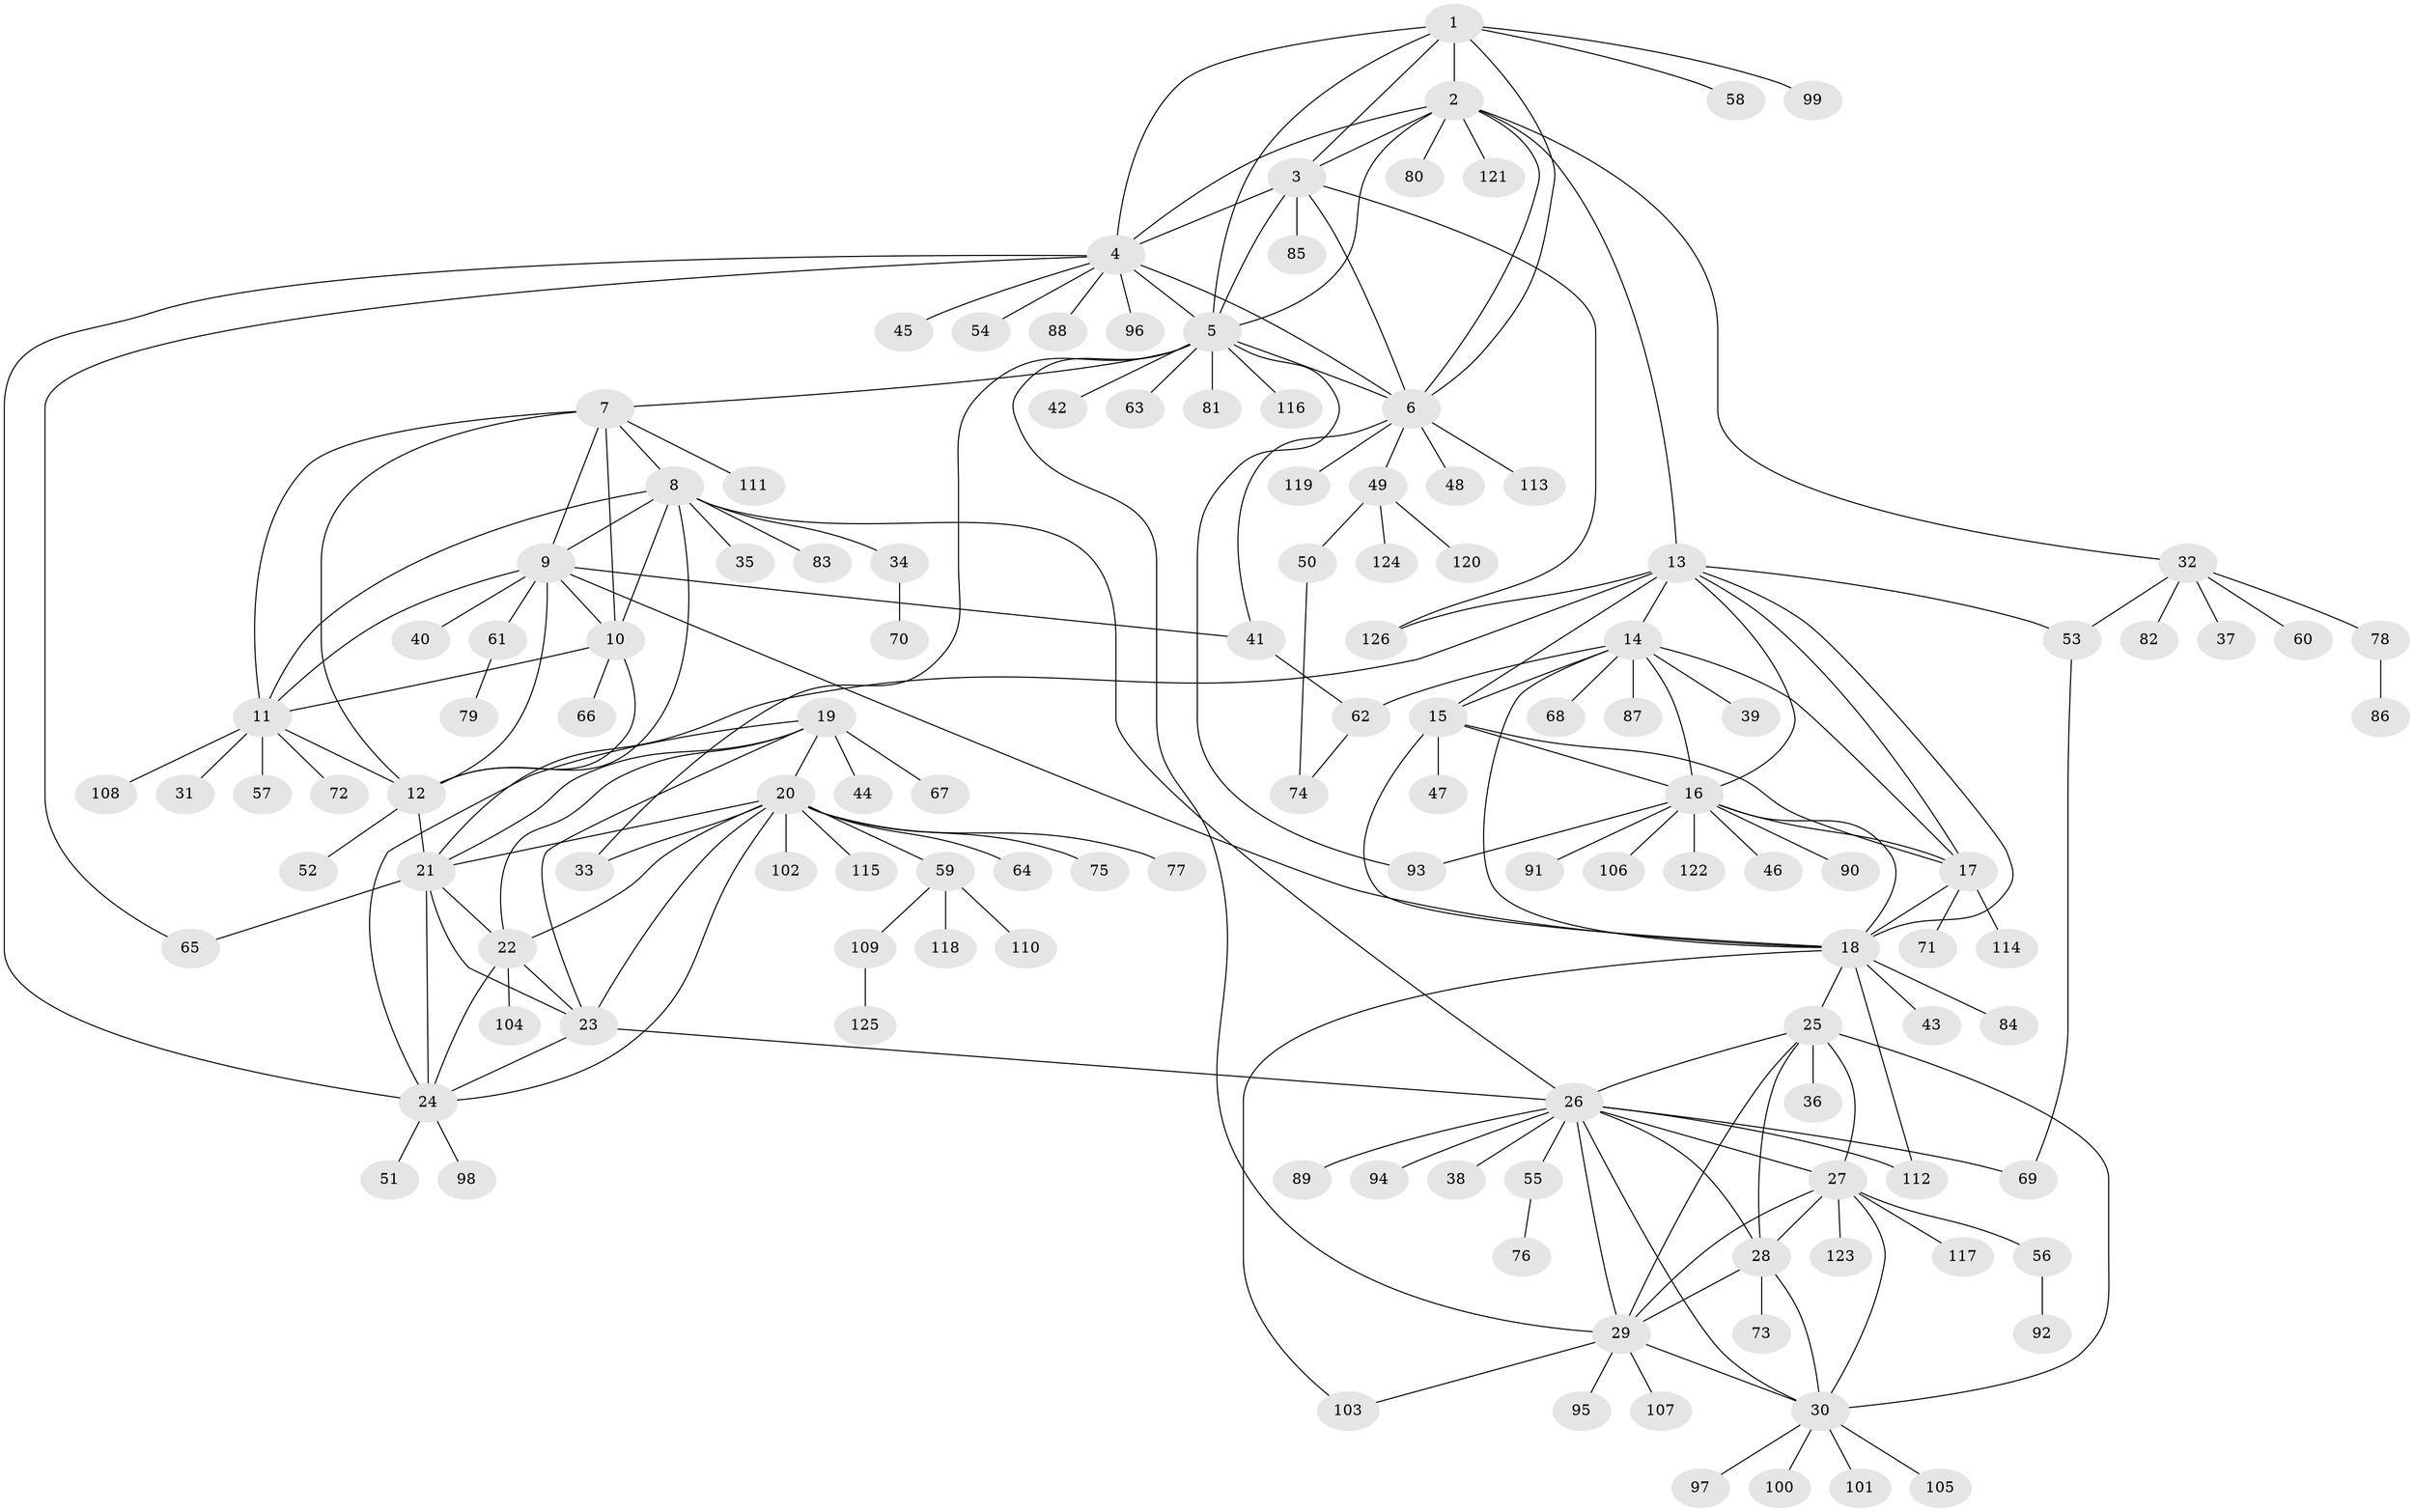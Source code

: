 // Generated by graph-tools (version 1.1) at 2025/55/03/09/25 04:55:14]
// undirected, 126 vertices, 192 edges
graph export_dot {
graph [start="1"]
  node [color=gray90,style=filled];
  1;
  2;
  3;
  4;
  5;
  6;
  7;
  8;
  9;
  10;
  11;
  12;
  13;
  14;
  15;
  16;
  17;
  18;
  19;
  20;
  21;
  22;
  23;
  24;
  25;
  26;
  27;
  28;
  29;
  30;
  31;
  32;
  33;
  34;
  35;
  36;
  37;
  38;
  39;
  40;
  41;
  42;
  43;
  44;
  45;
  46;
  47;
  48;
  49;
  50;
  51;
  52;
  53;
  54;
  55;
  56;
  57;
  58;
  59;
  60;
  61;
  62;
  63;
  64;
  65;
  66;
  67;
  68;
  69;
  70;
  71;
  72;
  73;
  74;
  75;
  76;
  77;
  78;
  79;
  80;
  81;
  82;
  83;
  84;
  85;
  86;
  87;
  88;
  89;
  90;
  91;
  92;
  93;
  94;
  95;
  96;
  97;
  98;
  99;
  100;
  101;
  102;
  103;
  104;
  105;
  106;
  107;
  108;
  109;
  110;
  111;
  112;
  113;
  114;
  115;
  116;
  117;
  118;
  119;
  120;
  121;
  122;
  123;
  124;
  125;
  126;
  1 -- 2;
  1 -- 3;
  1 -- 4;
  1 -- 5;
  1 -- 6;
  1 -- 58;
  1 -- 99;
  2 -- 3;
  2 -- 4;
  2 -- 5;
  2 -- 6;
  2 -- 13;
  2 -- 32;
  2 -- 80;
  2 -- 121;
  3 -- 4;
  3 -- 5;
  3 -- 6;
  3 -- 85;
  3 -- 126;
  4 -- 5;
  4 -- 6;
  4 -- 24;
  4 -- 45;
  4 -- 54;
  4 -- 65;
  4 -- 88;
  4 -- 96;
  5 -- 6;
  5 -- 7;
  5 -- 29;
  5 -- 33;
  5 -- 42;
  5 -- 63;
  5 -- 81;
  5 -- 93;
  5 -- 116;
  6 -- 41;
  6 -- 48;
  6 -- 49;
  6 -- 113;
  6 -- 119;
  7 -- 8;
  7 -- 9;
  7 -- 10;
  7 -- 11;
  7 -- 12;
  7 -- 111;
  8 -- 9;
  8 -- 10;
  8 -- 11;
  8 -- 12;
  8 -- 26;
  8 -- 34;
  8 -- 35;
  8 -- 83;
  9 -- 10;
  9 -- 11;
  9 -- 12;
  9 -- 18;
  9 -- 40;
  9 -- 41;
  9 -- 61;
  10 -- 11;
  10 -- 12;
  10 -- 66;
  11 -- 12;
  11 -- 31;
  11 -- 57;
  11 -- 72;
  11 -- 108;
  12 -- 21;
  12 -- 52;
  13 -- 14;
  13 -- 15;
  13 -- 16;
  13 -- 17;
  13 -- 18;
  13 -- 21;
  13 -- 53;
  13 -- 126;
  14 -- 15;
  14 -- 16;
  14 -- 17;
  14 -- 18;
  14 -- 39;
  14 -- 62;
  14 -- 68;
  14 -- 87;
  15 -- 16;
  15 -- 17;
  15 -- 18;
  15 -- 47;
  16 -- 17;
  16 -- 18;
  16 -- 46;
  16 -- 90;
  16 -- 91;
  16 -- 93;
  16 -- 106;
  16 -- 122;
  17 -- 18;
  17 -- 71;
  17 -- 114;
  18 -- 25;
  18 -- 43;
  18 -- 84;
  18 -- 103;
  18 -- 112;
  19 -- 20;
  19 -- 21;
  19 -- 22;
  19 -- 23;
  19 -- 24;
  19 -- 44;
  19 -- 67;
  20 -- 21;
  20 -- 22;
  20 -- 23;
  20 -- 24;
  20 -- 33;
  20 -- 59;
  20 -- 64;
  20 -- 75;
  20 -- 77;
  20 -- 102;
  20 -- 115;
  21 -- 22;
  21 -- 23;
  21 -- 24;
  21 -- 65;
  22 -- 23;
  22 -- 24;
  22 -- 104;
  23 -- 24;
  23 -- 26;
  24 -- 51;
  24 -- 98;
  25 -- 26;
  25 -- 27;
  25 -- 28;
  25 -- 29;
  25 -- 30;
  25 -- 36;
  26 -- 27;
  26 -- 28;
  26 -- 29;
  26 -- 30;
  26 -- 38;
  26 -- 55;
  26 -- 69;
  26 -- 89;
  26 -- 94;
  26 -- 112;
  27 -- 28;
  27 -- 29;
  27 -- 30;
  27 -- 56;
  27 -- 117;
  27 -- 123;
  28 -- 29;
  28 -- 30;
  28 -- 73;
  29 -- 30;
  29 -- 95;
  29 -- 103;
  29 -- 107;
  30 -- 97;
  30 -- 100;
  30 -- 101;
  30 -- 105;
  32 -- 37;
  32 -- 53;
  32 -- 60;
  32 -- 78;
  32 -- 82;
  34 -- 70;
  41 -- 62;
  49 -- 50;
  49 -- 120;
  49 -- 124;
  50 -- 74;
  53 -- 69;
  55 -- 76;
  56 -- 92;
  59 -- 109;
  59 -- 110;
  59 -- 118;
  61 -- 79;
  62 -- 74;
  78 -- 86;
  109 -- 125;
}
